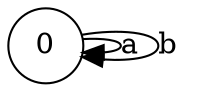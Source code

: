digraph AND {
  node [shape = circle];
  State0 -> State0 [label="a"];
  State0 -> State0 [label="b"];
  State0 [label="0"];
}
